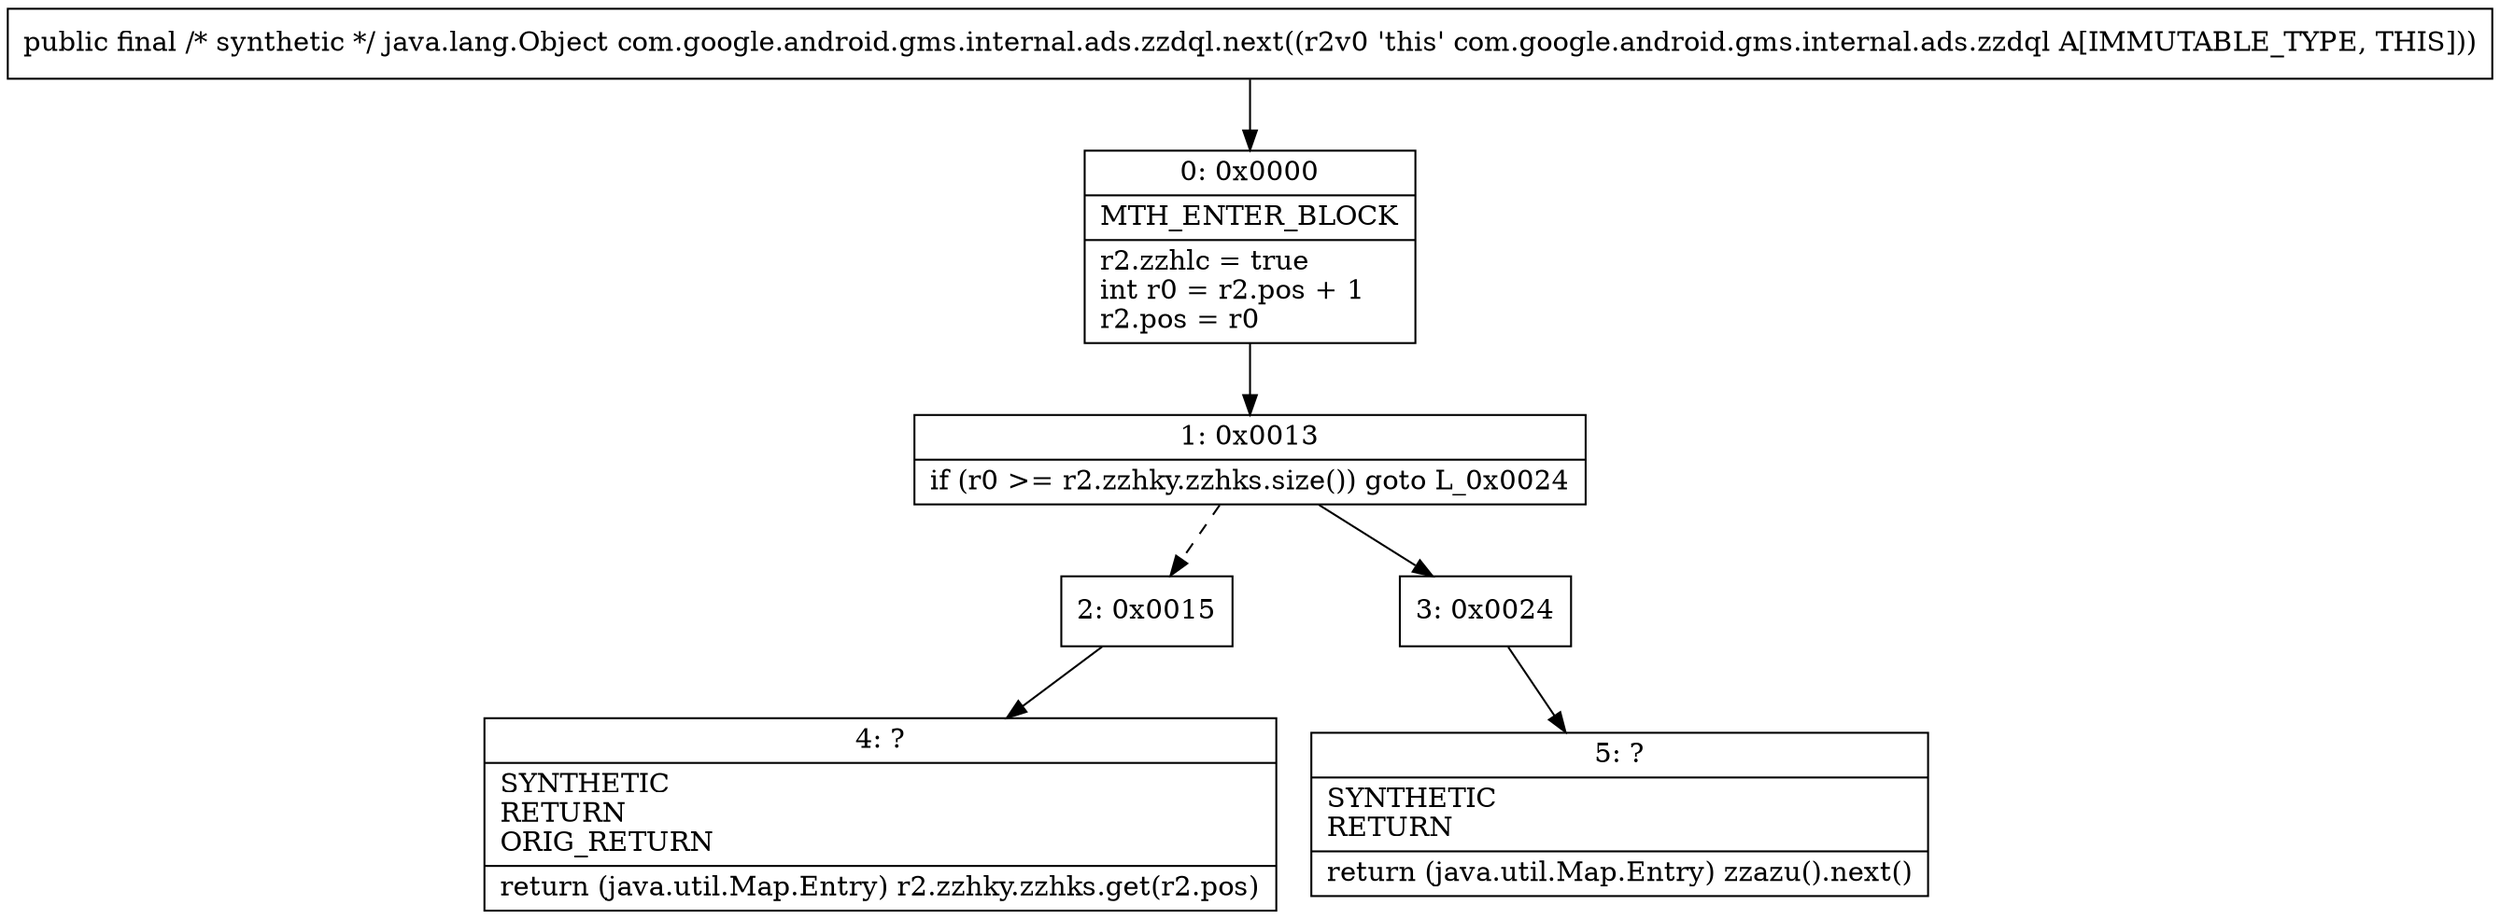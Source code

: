 digraph "CFG forcom.google.android.gms.internal.ads.zzdql.next()Ljava\/lang\/Object;" {
Node_0 [shape=record,label="{0\:\ 0x0000|MTH_ENTER_BLOCK\l|r2.zzhlc = true\lint r0 = r2.pos + 1\lr2.pos = r0\l}"];
Node_1 [shape=record,label="{1\:\ 0x0013|if (r0 \>= r2.zzhky.zzhks.size()) goto L_0x0024\l}"];
Node_2 [shape=record,label="{2\:\ 0x0015}"];
Node_3 [shape=record,label="{3\:\ 0x0024}"];
Node_4 [shape=record,label="{4\:\ ?|SYNTHETIC\lRETURN\lORIG_RETURN\l|return (java.util.Map.Entry) r2.zzhky.zzhks.get(r2.pos)\l}"];
Node_5 [shape=record,label="{5\:\ ?|SYNTHETIC\lRETURN\l|return (java.util.Map.Entry) zzazu().next()\l}"];
MethodNode[shape=record,label="{public final \/* synthetic *\/ java.lang.Object com.google.android.gms.internal.ads.zzdql.next((r2v0 'this' com.google.android.gms.internal.ads.zzdql A[IMMUTABLE_TYPE, THIS])) }"];
MethodNode -> Node_0;
Node_0 -> Node_1;
Node_1 -> Node_2[style=dashed];
Node_1 -> Node_3;
Node_2 -> Node_4;
Node_3 -> Node_5;
}

